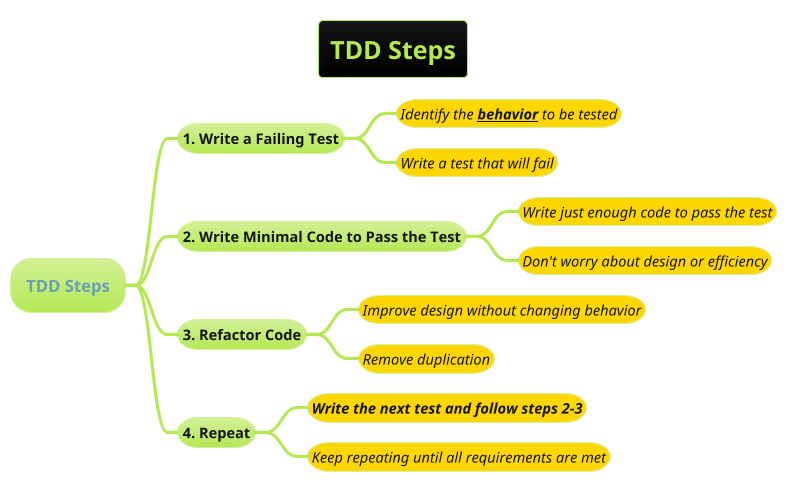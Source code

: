 @startmindmap
title = TDD Steps
!theme hacker

* TDD Steps
** **1.** Write a Failing Test
***[#gold] ====<size:14>Identify the **__behavior__** to be tested
***[#gold] ====<size:14>Write a test that will fail
** **2.** Write Minimal Code to Pass the Test
***[#gold] ====<size:14>Write just enough code to pass the test
***[#gold] ====<size:14>Don't worry about design or efficiency
** **3.** Refactor Code
***[#gold] ====<size:14>Improve design without changing behavior
***[#gold] ====<size:14>Remove duplication
** **4.** Repeat
***[#gold] ====<size:14>**Write the next test and follow steps 2-3**
***[#gold] ====<size:14>Keep repeating until all requirements are met
@endmindmap

